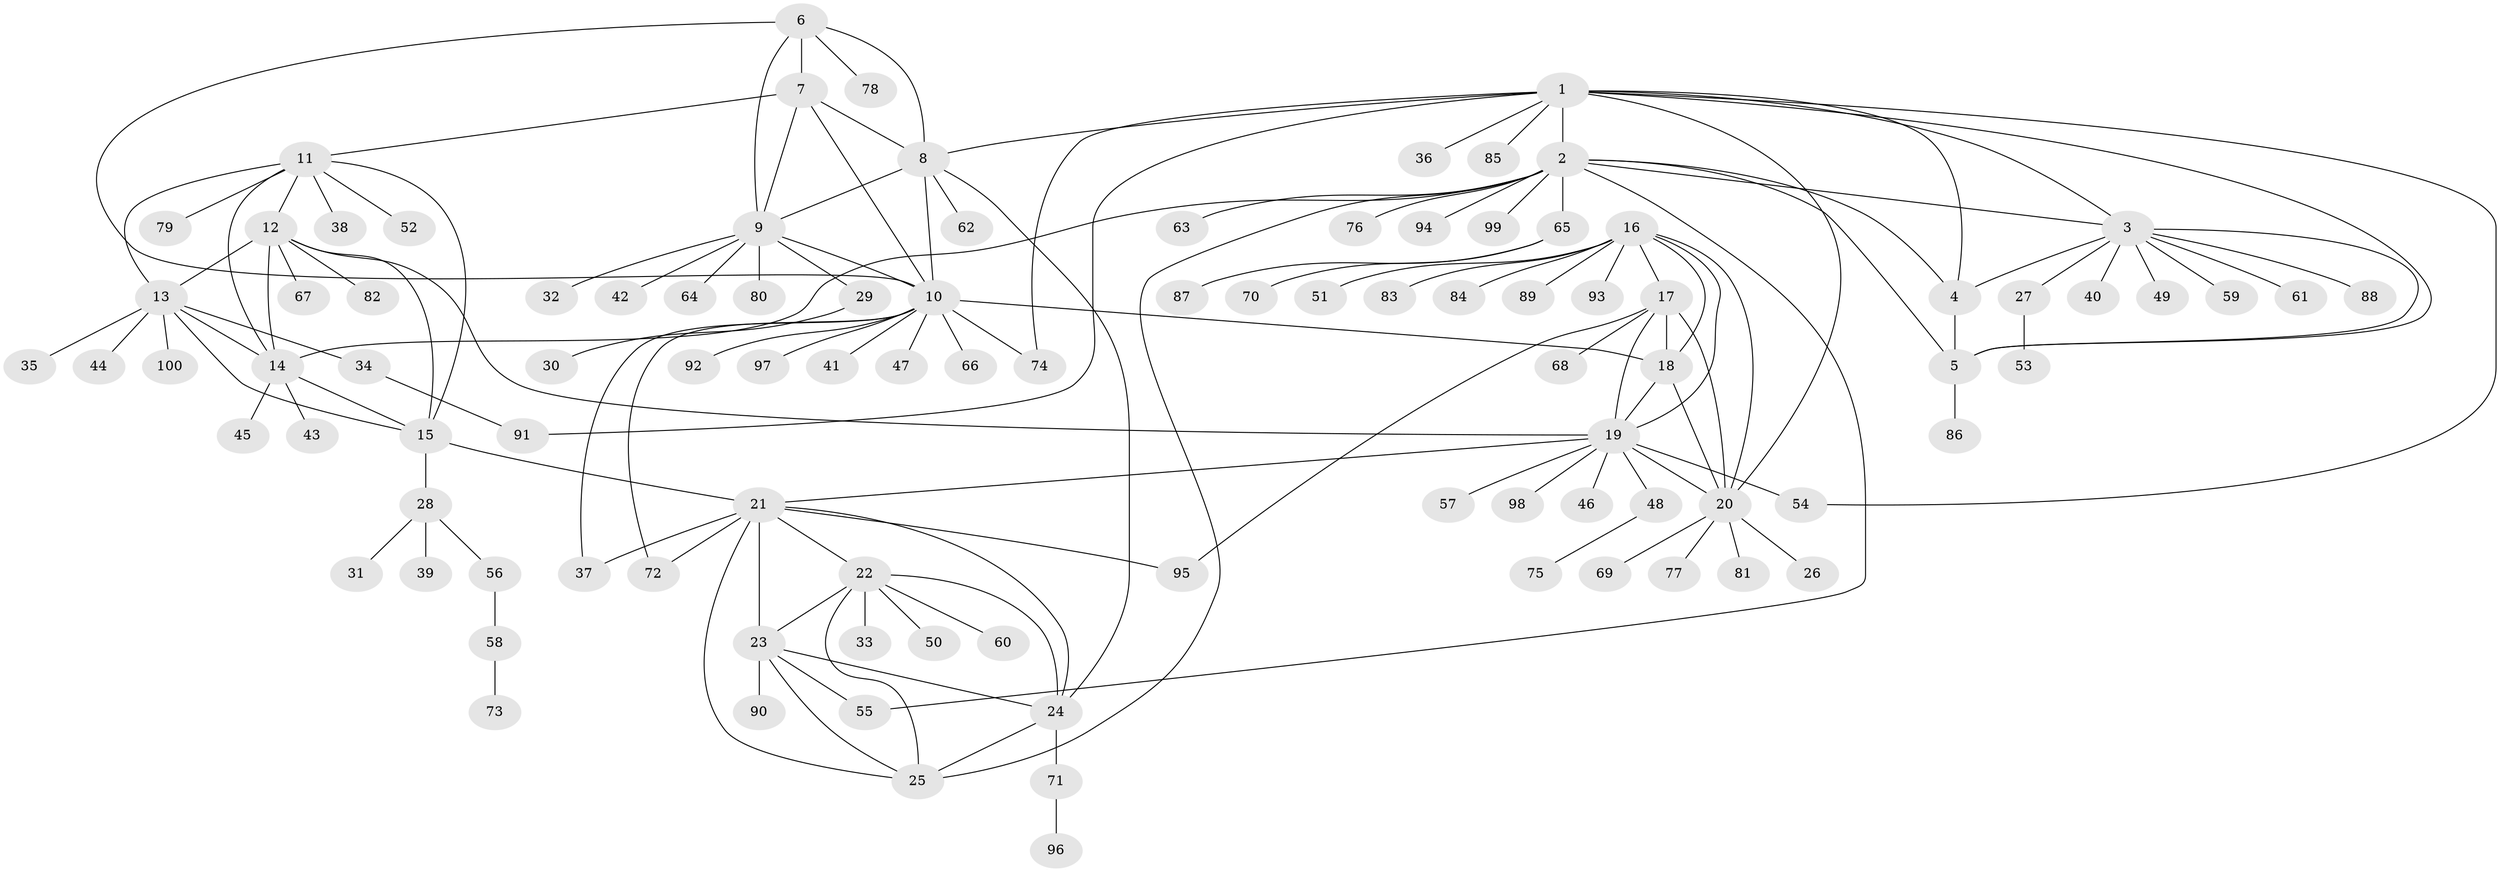 // coarse degree distribution, {16: 0.012987012987012988, 11: 0.012987012987012988, 9: 0.012987012987012988, 4: 0.025974025974025976, 5: 0.06493506493506493, 8: 0.05194805194805195, 12: 0.012987012987012988, 6: 0.03896103896103896, 10: 0.012987012987012988, 7: 0.025974025974025976, 2: 0.11688311688311688, 3: 0.012987012987012988, 1: 0.5974025974025974}
// Generated by graph-tools (version 1.1) at 2025/42/03/06/25 10:42:12]
// undirected, 100 vertices, 142 edges
graph export_dot {
graph [start="1"]
  node [color=gray90,style=filled];
  1;
  2;
  3;
  4;
  5;
  6;
  7;
  8;
  9;
  10;
  11;
  12;
  13;
  14;
  15;
  16;
  17;
  18;
  19;
  20;
  21;
  22;
  23;
  24;
  25;
  26;
  27;
  28;
  29;
  30;
  31;
  32;
  33;
  34;
  35;
  36;
  37;
  38;
  39;
  40;
  41;
  42;
  43;
  44;
  45;
  46;
  47;
  48;
  49;
  50;
  51;
  52;
  53;
  54;
  55;
  56;
  57;
  58;
  59;
  60;
  61;
  62;
  63;
  64;
  65;
  66;
  67;
  68;
  69;
  70;
  71;
  72;
  73;
  74;
  75;
  76;
  77;
  78;
  79;
  80;
  81;
  82;
  83;
  84;
  85;
  86;
  87;
  88;
  89;
  90;
  91;
  92;
  93;
  94;
  95;
  96;
  97;
  98;
  99;
  100;
  1 -- 2;
  1 -- 3;
  1 -- 4;
  1 -- 5;
  1 -- 8;
  1 -- 20;
  1 -- 36;
  1 -- 54;
  1 -- 74;
  1 -- 85;
  1 -- 91;
  2 -- 3;
  2 -- 4;
  2 -- 5;
  2 -- 14;
  2 -- 25;
  2 -- 55;
  2 -- 63;
  2 -- 65;
  2 -- 76;
  2 -- 94;
  2 -- 99;
  3 -- 4;
  3 -- 5;
  3 -- 27;
  3 -- 40;
  3 -- 49;
  3 -- 59;
  3 -- 61;
  3 -- 88;
  4 -- 5;
  5 -- 86;
  6 -- 7;
  6 -- 8;
  6 -- 9;
  6 -- 10;
  6 -- 78;
  7 -- 8;
  7 -- 9;
  7 -- 10;
  7 -- 11;
  8 -- 9;
  8 -- 10;
  8 -- 24;
  8 -- 62;
  9 -- 10;
  9 -- 29;
  9 -- 32;
  9 -- 42;
  9 -- 64;
  9 -- 80;
  10 -- 18;
  10 -- 37;
  10 -- 41;
  10 -- 47;
  10 -- 66;
  10 -- 72;
  10 -- 74;
  10 -- 92;
  10 -- 97;
  11 -- 12;
  11 -- 13;
  11 -- 14;
  11 -- 15;
  11 -- 38;
  11 -- 52;
  11 -- 79;
  12 -- 13;
  12 -- 14;
  12 -- 15;
  12 -- 19;
  12 -- 67;
  12 -- 82;
  13 -- 14;
  13 -- 15;
  13 -- 34;
  13 -- 35;
  13 -- 44;
  13 -- 100;
  14 -- 15;
  14 -- 43;
  14 -- 45;
  15 -- 21;
  15 -- 28;
  16 -- 17;
  16 -- 18;
  16 -- 19;
  16 -- 20;
  16 -- 51;
  16 -- 83;
  16 -- 84;
  16 -- 89;
  16 -- 93;
  17 -- 18;
  17 -- 19;
  17 -- 20;
  17 -- 68;
  17 -- 95;
  18 -- 19;
  18 -- 20;
  19 -- 20;
  19 -- 21;
  19 -- 46;
  19 -- 48;
  19 -- 54;
  19 -- 57;
  19 -- 98;
  20 -- 26;
  20 -- 69;
  20 -- 77;
  20 -- 81;
  21 -- 22;
  21 -- 23;
  21 -- 24;
  21 -- 25;
  21 -- 37;
  21 -- 72;
  21 -- 95;
  22 -- 23;
  22 -- 24;
  22 -- 25;
  22 -- 33;
  22 -- 50;
  22 -- 60;
  23 -- 24;
  23 -- 25;
  23 -- 55;
  23 -- 90;
  24 -- 25;
  24 -- 71;
  27 -- 53;
  28 -- 31;
  28 -- 39;
  28 -- 56;
  29 -- 30;
  34 -- 91;
  48 -- 75;
  56 -- 58;
  58 -- 73;
  65 -- 70;
  65 -- 87;
  71 -- 96;
}
